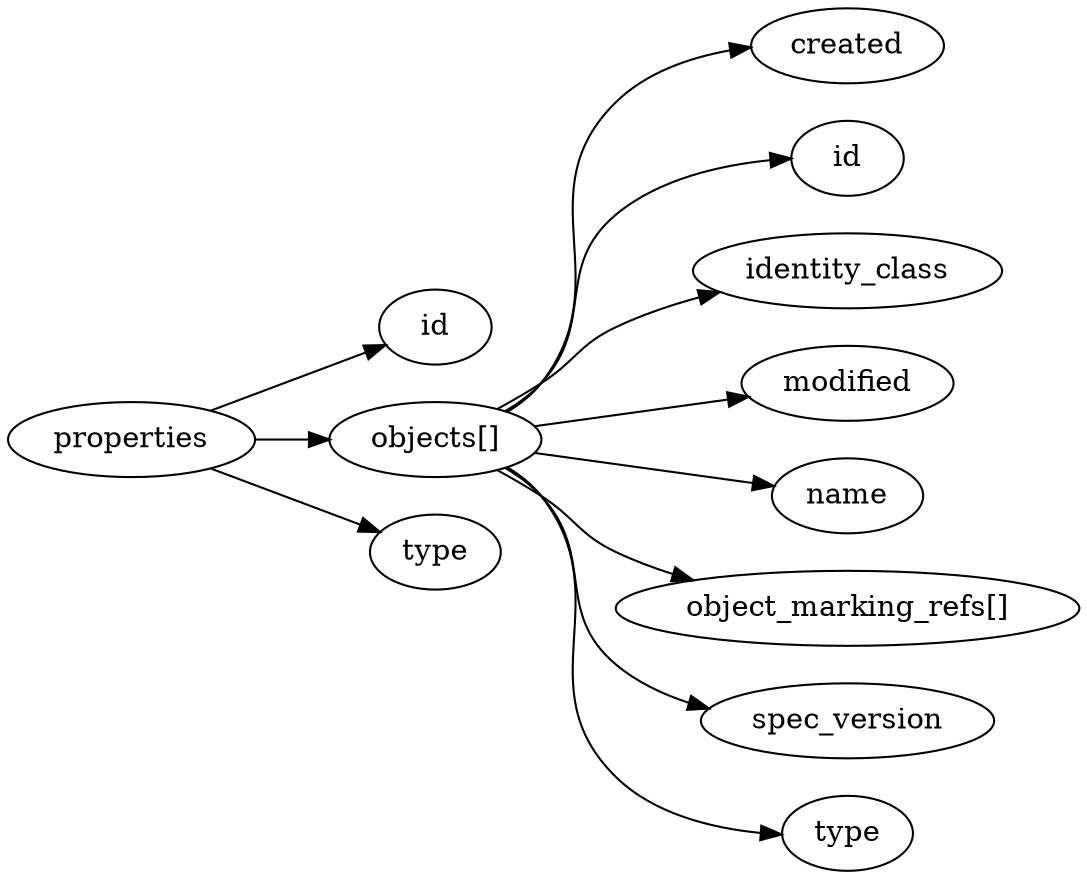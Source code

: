 digraph {
    graph [rankdir=LR]
    "id" [label="id"]
    "objects" [label="objects[]"]
    "objects.created" [label="created"]
    "objects.id" [label="id"]
    "objects.identity_class" [label="identity_class"]
    "objects.modified" [label="modified"]
    "objects.name" [label="name"]
    "objects.object_marking_refs" [label="object_marking_refs[]"]
    "objects.spec_version" [label="spec_version"]
    "objects.type" [label="type"]
    "type" [label="type"]
    "properties" -> "id"
    "properties" -> "objects"
    "properties" -> "type"
    "objects" -> "objects.created"
    "objects" -> "objects.id"
    "objects" -> "objects.identity_class"
    "objects" -> "objects.modified"
    "objects" -> "objects.name"
    "objects" -> "objects.object_marking_refs"
    "objects" -> "objects.spec_version"
    "objects" -> "objects.type"
}
